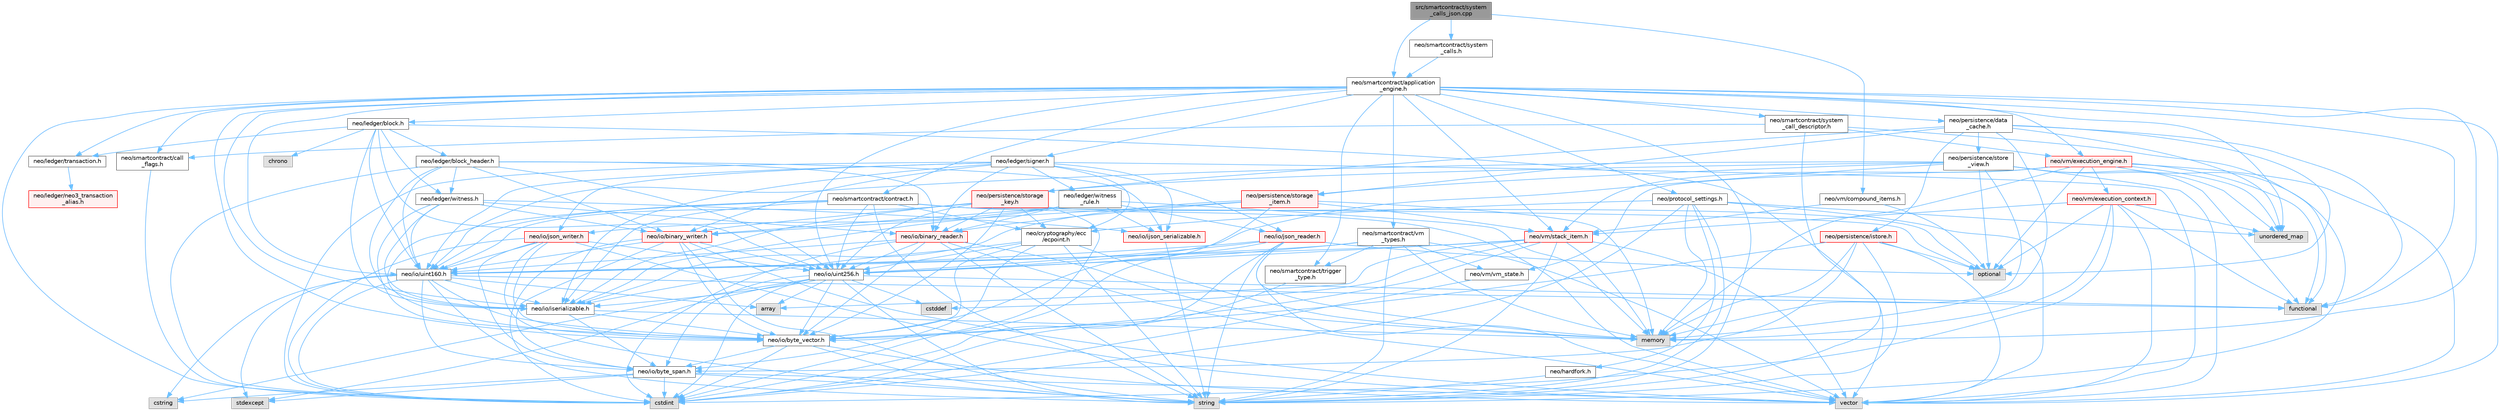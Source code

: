 digraph "src/smartcontract/system_calls_json.cpp"
{
 // LATEX_PDF_SIZE
  bgcolor="transparent";
  edge [fontname=Helvetica,fontsize=10,labelfontname=Helvetica,labelfontsize=10];
  node [fontname=Helvetica,fontsize=10,shape=box,height=0.2,width=0.4];
  Node1 [id="Node000001",label="src/smartcontract/system\l_calls_json.cpp",height=0.2,width=0.4,color="gray40", fillcolor="grey60", style="filled", fontcolor="black",tooltip=" "];
  Node1 -> Node2 [id="edge1_Node000001_Node000002",color="steelblue1",style="solid",tooltip=" "];
  Node2 [id="Node000002",label="neo/smartcontract/application\l_engine.h",height=0.2,width=0.4,color="grey40", fillcolor="white", style="filled",URL="$application__engine_8h.html",tooltip=" "];
  Node2 -> Node3 [id="edge2_Node000002_Node000003",color="steelblue1",style="solid",tooltip=" "];
  Node3 [id="Node000003",label="neo/io/byte_vector.h",height=0.2,width=0.4,color="grey40", fillcolor="white", style="filled",URL="$io_2byte__vector_8h.html",tooltip=" "];
  Node3 -> Node4 [id="edge3_Node000003_Node000004",color="steelblue1",style="solid",tooltip=" "];
  Node4 [id="Node000004",label="neo/io/byte_span.h",height=0.2,width=0.4,color="grey40", fillcolor="white", style="filled",URL="$io_2byte__span_8h.html",tooltip=" "];
  Node4 -> Node5 [id="edge4_Node000004_Node000005",color="steelblue1",style="solid",tooltip=" "];
  Node5 [id="Node000005",label="cstdint",height=0.2,width=0.4,color="grey60", fillcolor="#E0E0E0", style="filled",tooltip=" "];
  Node4 -> Node6 [id="edge5_Node000004_Node000006",color="steelblue1",style="solid",tooltip=" "];
  Node6 [id="Node000006",label="cstring",height=0.2,width=0.4,color="grey60", fillcolor="#E0E0E0", style="filled",tooltip=" "];
  Node4 -> Node7 [id="edge6_Node000004_Node000007",color="steelblue1",style="solid",tooltip=" "];
  Node7 [id="Node000007",label="stdexcept",height=0.2,width=0.4,color="grey60", fillcolor="#E0E0E0", style="filled",tooltip=" "];
  Node4 -> Node8 [id="edge7_Node000004_Node000008",color="steelblue1",style="solid",tooltip=" "];
  Node8 [id="Node000008",label="string",height=0.2,width=0.4,color="grey60", fillcolor="#E0E0E0", style="filled",tooltip=" "];
  Node4 -> Node9 [id="edge8_Node000004_Node000009",color="steelblue1",style="solid",tooltip=" "];
  Node9 [id="Node000009",label="vector",height=0.2,width=0.4,color="grey60", fillcolor="#E0E0E0", style="filled",tooltip=" "];
  Node3 -> Node5 [id="edge9_Node000003_Node000005",color="steelblue1",style="solid",tooltip=" "];
  Node3 -> Node8 [id="edge10_Node000003_Node000008",color="steelblue1",style="solid",tooltip=" "];
  Node3 -> Node9 [id="edge11_Node000003_Node000009",color="steelblue1",style="solid",tooltip=" "];
  Node2 -> Node10 [id="edge12_Node000002_Node000010",color="steelblue1",style="solid",tooltip=" "];
  Node10 [id="Node000010",label="neo/io/iserializable.h",height=0.2,width=0.4,color="grey40", fillcolor="white", style="filled",URL="$iserializable_8h.html",tooltip=" "];
  Node10 -> Node4 [id="edge13_Node000010_Node000004",color="steelblue1",style="solid",tooltip=" "];
  Node10 -> Node3 [id="edge14_Node000010_Node000003",color="steelblue1",style="solid",tooltip=" "];
  Node10 -> Node11 [id="edge15_Node000010_Node000011",color="steelblue1",style="solid",tooltip=" "];
  Node11 [id="Node000011",label="memory",height=0.2,width=0.4,color="grey60", fillcolor="#E0E0E0", style="filled",tooltip=" "];
  Node2 -> Node12 [id="edge16_Node000002_Node000012",color="steelblue1",style="solid",tooltip=" "];
  Node12 [id="Node000012",label="neo/io/uint160.h",height=0.2,width=0.4,color="grey40", fillcolor="white", style="filled",URL="$uint160_8h.html",tooltip=" "];
  Node12 -> Node4 [id="edge17_Node000012_Node000004",color="steelblue1",style="solid",tooltip=" "];
  Node12 -> Node3 [id="edge18_Node000012_Node000003",color="steelblue1",style="solid",tooltip=" "];
  Node12 -> Node10 [id="edge19_Node000012_Node000010",color="steelblue1",style="solid",tooltip=" "];
  Node12 -> Node13 [id="edge20_Node000012_Node000013",color="steelblue1",style="solid",tooltip=" "];
  Node13 [id="Node000013",label="array",height=0.2,width=0.4,color="grey60", fillcolor="#E0E0E0", style="filled",tooltip=" "];
  Node12 -> Node5 [id="edge21_Node000012_Node000005",color="steelblue1",style="solid",tooltip=" "];
  Node12 -> Node6 [id="edge22_Node000012_Node000006",color="steelblue1",style="solid",tooltip=" "];
  Node12 -> Node14 [id="edge23_Node000012_Node000014",color="steelblue1",style="solid",tooltip=" "];
  Node14 [id="Node000014",label="functional",height=0.2,width=0.4,color="grey60", fillcolor="#E0E0E0", style="filled",tooltip=" "];
  Node12 -> Node7 [id="edge24_Node000012_Node000007",color="steelblue1",style="solid",tooltip=" "];
  Node12 -> Node8 [id="edge25_Node000012_Node000008",color="steelblue1",style="solid",tooltip=" "];
  Node2 -> Node15 [id="edge26_Node000002_Node000015",color="steelblue1",style="solid",tooltip=" "];
  Node15 [id="Node000015",label="neo/io/uint256.h",height=0.2,width=0.4,color="grey40", fillcolor="white", style="filled",URL="$uint256_8h.html",tooltip=" "];
  Node15 -> Node4 [id="edge27_Node000015_Node000004",color="steelblue1",style="solid",tooltip=" "];
  Node15 -> Node3 [id="edge28_Node000015_Node000003",color="steelblue1",style="solid",tooltip=" "];
  Node15 -> Node10 [id="edge29_Node000015_Node000010",color="steelblue1",style="solid",tooltip=" "];
  Node15 -> Node13 [id="edge30_Node000015_Node000013",color="steelblue1",style="solid",tooltip=" "];
  Node15 -> Node16 [id="edge31_Node000015_Node000016",color="steelblue1",style="solid",tooltip=" "];
  Node16 [id="Node000016",label="cstddef",height=0.2,width=0.4,color="grey60", fillcolor="#E0E0E0", style="filled",tooltip=" "];
  Node15 -> Node5 [id="edge32_Node000015_Node000005",color="steelblue1",style="solid",tooltip=" "];
  Node15 -> Node6 [id="edge33_Node000015_Node000006",color="steelblue1",style="solid",tooltip=" "];
  Node15 -> Node14 [id="edge34_Node000015_Node000014",color="steelblue1",style="solid",tooltip=" "];
  Node15 -> Node7 [id="edge35_Node000015_Node000007",color="steelblue1",style="solid",tooltip=" "];
  Node15 -> Node8 [id="edge36_Node000015_Node000008",color="steelblue1",style="solid",tooltip=" "];
  Node2 -> Node17 [id="edge37_Node000002_Node000017",color="steelblue1",style="solid",tooltip=" "];
  Node17 [id="Node000017",label="neo/ledger/block.h",height=0.2,width=0.4,color="grey40", fillcolor="white", style="filled",URL="$ledger_2block_8h.html",tooltip=" "];
  Node17 -> Node10 [id="edge38_Node000017_Node000010",color="steelblue1",style="solid",tooltip=" "];
  Node17 -> Node12 [id="edge39_Node000017_Node000012",color="steelblue1",style="solid",tooltip=" "];
  Node17 -> Node15 [id="edge40_Node000017_Node000015",color="steelblue1",style="solid",tooltip=" "];
  Node17 -> Node18 [id="edge41_Node000017_Node000018",color="steelblue1",style="solid",tooltip=" "];
  Node18 [id="Node000018",label="neo/ledger/block_header.h",height=0.2,width=0.4,color="grey40", fillcolor="white", style="filled",URL="$block__header_8h.html",tooltip=" "];
  Node18 -> Node19 [id="edge42_Node000018_Node000019",color="steelblue1",style="solid",tooltip=" "];
  Node19 [id="Node000019",label="neo/io/binary_reader.h",height=0.2,width=0.4,color="red", fillcolor="#FFF0F0", style="filled",URL="$binary__reader_8h.html",tooltip=" "];
  Node19 -> Node3 [id="edge43_Node000019_Node000003",color="steelblue1",style="solid",tooltip=" "];
  Node19 -> Node12 [id="edge44_Node000019_Node000012",color="steelblue1",style="solid",tooltip=" "];
  Node19 -> Node15 [id="edge45_Node000019_Node000015",color="steelblue1",style="solid",tooltip=" "];
  Node19 -> Node5 [id="edge46_Node000019_Node000005",color="steelblue1",style="solid",tooltip=" "];
  Node19 -> Node11 [id="edge47_Node000019_Node000011",color="steelblue1",style="solid",tooltip=" "];
  Node19 -> Node8 [id="edge48_Node000019_Node000008",color="steelblue1",style="solid",tooltip=" "];
  Node19 -> Node9 [id="edge49_Node000019_Node000009",color="steelblue1",style="solid",tooltip=" "];
  Node18 -> Node24 [id="edge50_Node000018_Node000024",color="steelblue1",style="solid",tooltip=" "];
  Node24 [id="Node000024",label="neo/io/binary_writer.h",height=0.2,width=0.4,color="red", fillcolor="#FFF0F0", style="filled",URL="$binary__writer_8h.html",tooltip=" "];
  Node24 -> Node4 [id="edge51_Node000024_Node000004",color="steelblue1",style="solid",tooltip=" "];
  Node24 -> Node3 [id="edge52_Node000024_Node000003",color="steelblue1",style="solid",tooltip=" "];
  Node24 -> Node12 [id="edge53_Node000024_Node000012",color="steelblue1",style="solid",tooltip=" "];
  Node24 -> Node15 [id="edge54_Node000024_Node000015",color="steelblue1",style="solid",tooltip=" "];
  Node24 -> Node5 [id="edge55_Node000024_Node000005",color="steelblue1",style="solid",tooltip=" "];
  Node24 -> Node8 [id="edge56_Node000024_Node000008",color="steelblue1",style="solid",tooltip=" "];
  Node24 -> Node9 [id="edge57_Node000024_Node000009",color="steelblue1",style="solid",tooltip=" "];
  Node18 -> Node26 [id="edge58_Node000018_Node000026",color="steelblue1",style="solid",tooltip=" "];
  Node26 [id="Node000026",label="neo/io/ijson_serializable.h",height=0.2,width=0.4,color="red", fillcolor="#FFF0F0", style="filled",URL="$ijson__serializable_8h.html",tooltip=" "];
  Node26 -> Node8 [id="edge59_Node000026_Node000008",color="steelblue1",style="solid",tooltip=" "];
  Node18 -> Node10 [id="edge60_Node000018_Node000010",color="steelblue1",style="solid",tooltip=" "];
  Node18 -> Node12 [id="edge61_Node000018_Node000012",color="steelblue1",style="solid",tooltip=" "];
  Node18 -> Node15 [id="edge62_Node000018_Node000015",color="steelblue1",style="solid",tooltip=" "];
  Node18 -> Node50 [id="edge63_Node000018_Node000050",color="steelblue1",style="solid",tooltip=" "];
  Node50 [id="Node000050",label="neo/ledger/witness.h",height=0.2,width=0.4,color="grey40", fillcolor="white", style="filled",URL="$ledger_2witness_8h.html",tooltip=" "];
  Node50 -> Node19 [id="edge64_Node000050_Node000019",color="steelblue1",style="solid",tooltip=" "];
  Node50 -> Node24 [id="edge65_Node000050_Node000024",color="steelblue1",style="solid",tooltip=" "];
  Node50 -> Node3 [id="edge66_Node000050_Node000003",color="steelblue1",style="solid",tooltip=" "];
  Node50 -> Node26 [id="edge67_Node000050_Node000026",color="steelblue1",style="solid",tooltip=" "];
  Node50 -> Node10 [id="edge68_Node000050_Node000010",color="steelblue1",style="solid",tooltip=" "];
  Node50 -> Node12 [id="edge69_Node000050_Node000012",color="steelblue1",style="solid",tooltip=" "];
  Node18 -> Node5 [id="edge70_Node000018_Node000005",color="steelblue1",style="solid",tooltip=" "];
  Node17 -> Node51 [id="edge71_Node000017_Node000051",color="steelblue1",style="solid",tooltip=" "];
  Node51 [id="Node000051",label="neo/ledger/transaction.h",height=0.2,width=0.4,color="grey40", fillcolor="white", style="filled",URL="$ledger_2transaction_8h.html",tooltip=" "];
  Node51 -> Node52 [id="edge72_Node000051_Node000052",color="steelblue1",style="solid",tooltip=" "];
  Node52 [id="Node000052",label="neo/ledger/neo3_transaction\l_alias.h",height=0.2,width=0.4,color="red", fillcolor="#FFF0F0", style="filled",URL="$neo3__transaction__alias_8h.html",tooltip=" "];
  Node17 -> Node50 [id="edge73_Node000017_Node000050",color="steelblue1",style="solid",tooltip=" "];
  Node17 -> Node66 [id="edge74_Node000017_Node000066",color="steelblue1",style="solid",tooltip=" "];
  Node66 [id="Node000066",label="chrono",height=0.2,width=0.4,color="grey60", fillcolor="#E0E0E0", style="filled",tooltip=" "];
  Node17 -> Node9 [id="edge75_Node000017_Node000009",color="steelblue1",style="solid",tooltip=" "];
  Node2 -> Node55 [id="edge76_Node000002_Node000055",color="steelblue1",style="solid",tooltip=" "];
  Node55 [id="Node000055",label="neo/ledger/signer.h",height=0.2,width=0.4,color="grey40", fillcolor="white", style="filled",URL="$signer_8h.html",tooltip=" "];
  Node55 -> Node56 [id="edge77_Node000055_Node000056",color="steelblue1",style="solid",tooltip=" "];
  Node56 [id="Node000056",label="neo/cryptography/ecc\l/ecpoint.h",height=0.2,width=0.4,color="grey40", fillcolor="white", style="filled",URL="$ecpoint_8h.html",tooltip=" "];
  Node56 -> Node4 [id="edge78_Node000056_Node000004",color="steelblue1",style="solid",tooltip=" "];
  Node56 -> Node3 [id="edge79_Node000056_Node000003",color="steelblue1",style="solid",tooltip=" "];
  Node56 -> Node10 [id="edge80_Node000056_Node000010",color="steelblue1",style="solid",tooltip=" "];
  Node56 -> Node15 [id="edge81_Node000056_Node000015",color="steelblue1",style="solid",tooltip=" "];
  Node56 -> Node11 [id="edge82_Node000056_Node000011",color="steelblue1",style="solid",tooltip=" "];
  Node56 -> Node8 [id="edge83_Node000056_Node000008",color="steelblue1",style="solid",tooltip=" "];
  Node55 -> Node19 [id="edge84_Node000055_Node000019",color="steelblue1",style="solid",tooltip=" "];
  Node55 -> Node24 [id="edge85_Node000055_Node000024",color="steelblue1",style="solid",tooltip=" "];
  Node55 -> Node26 [id="edge86_Node000055_Node000026",color="steelblue1",style="solid",tooltip=" "];
  Node55 -> Node10 [id="edge87_Node000055_Node000010",color="steelblue1",style="solid",tooltip=" "];
  Node55 -> Node57 [id="edge88_Node000055_Node000057",color="steelblue1",style="solid",tooltip=" "];
  Node57 [id="Node000057",label="neo/io/json_reader.h",height=0.2,width=0.4,color="red", fillcolor="#FFF0F0", style="filled",URL="$json__reader_8h.html",tooltip=" "];
  Node57 -> Node3 [id="edge89_Node000057_Node000003",color="steelblue1",style="solid",tooltip=" "];
  Node57 -> Node12 [id="edge90_Node000057_Node000012",color="steelblue1",style="solid",tooltip=" "];
  Node57 -> Node15 [id="edge91_Node000057_Node000015",color="steelblue1",style="solid",tooltip=" "];
  Node57 -> Node5 [id="edge92_Node000057_Node000005",color="steelblue1",style="solid",tooltip=" "];
  Node57 -> Node11 [id="edge93_Node000057_Node000011",color="steelblue1",style="solid",tooltip=" "];
  Node57 -> Node58 [id="edge94_Node000057_Node000058",color="steelblue1",style="solid",tooltip=" "];
  Node58 [id="Node000058",label="optional",height=0.2,width=0.4,color="grey60", fillcolor="#E0E0E0", style="filled",tooltip=" "];
  Node57 -> Node8 [id="edge95_Node000057_Node000008",color="steelblue1",style="solid",tooltip=" "];
  Node57 -> Node9 [id="edge96_Node000057_Node000009",color="steelblue1",style="solid",tooltip=" "];
  Node55 -> Node59 [id="edge97_Node000055_Node000059",color="steelblue1",style="solid",tooltip=" "];
  Node59 [id="Node000059",label="neo/io/json_writer.h",height=0.2,width=0.4,color="red", fillcolor="#FFF0F0", style="filled",URL="$json__writer_8h.html",tooltip=" "];
  Node59 -> Node4 [id="edge98_Node000059_Node000004",color="steelblue1",style="solid",tooltip=" "];
  Node59 -> Node3 [id="edge99_Node000059_Node000003",color="steelblue1",style="solid",tooltip=" "];
  Node59 -> Node12 [id="edge100_Node000059_Node000012",color="steelblue1",style="solid",tooltip=" "];
  Node59 -> Node15 [id="edge101_Node000059_Node000015",color="steelblue1",style="solid",tooltip=" "];
  Node59 -> Node5 [id="edge102_Node000059_Node000005",color="steelblue1",style="solid",tooltip=" "];
  Node59 -> Node8 [id="edge103_Node000059_Node000008",color="steelblue1",style="solid",tooltip=" "];
  Node59 -> Node9 [id="edge104_Node000059_Node000009",color="steelblue1",style="solid",tooltip=" "];
  Node55 -> Node12 [id="edge105_Node000055_Node000012",color="steelblue1",style="solid",tooltip=" "];
  Node55 -> Node60 [id="edge106_Node000055_Node000060",color="steelblue1",style="solid",tooltip=" "];
  Node60 [id="Node000060",label="neo/ledger/witness\l_rule.h",height=0.2,width=0.4,color="grey40", fillcolor="white", style="filled",URL="$witness__rule_8h.html",tooltip=" "];
  Node60 -> Node19 [id="edge107_Node000060_Node000019",color="steelblue1",style="solid",tooltip=" "];
  Node60 -> Node24 [id="edge108_Node000060_Node000024",color="steelblue1",style="solid",tooltip=" "];
  Node60 -> Node26 [id="edge109_Node000060_Node000026",color="steelblue1",style="solid",tooltip=" "];
  Node60 -> Node10 [id="edge110_Node000060_Node000010",color="steelblue1",style="solid",tooltip=" "];
  Node60 -> Node57 [id="edge111_Node000060_Node000057",color="steelblue1",style="solid",tooltip=" "];
  Node60 -> Node59 [id="edge112_Node000060_Node000059",color="steelblue1",style="solid",tooltip=" "];
  Node60 -> Node11 [id="edge113_Node000060_Node000011",color="steelblue1",style="solid",tooltip=" "];
  Node55 -> Node5 [id="edge114_Node000055_Node000005",color="steelblue1",style="solid",tooltip=" "];
  Node55 -> Node9 [id="edge115_Node000055_Node000009",color="steelblue1",style="solid",tooltip=" "];
  Node2 -> Node51 [id="edge116_Node000002_Node000051",color="steelblue1",style="solid",tooltip=" "];
  Node2 -> Node67 [id="edge117_Node000002_Node000067",color="steelblue1",style="solid",tooltip=" "];
  Node67 [id="Node000067",label="neo/persistence/data\l_cache.h",height=0.2,width=0.4,color="grey40", fillcolor="white", style="filled",URL="$data__cache_8h.html",tooltip=" "];
  Node67 -> Node68 [id="edge118_Node000067_Node000068",color="steelblue1",style="solid",tooltip=" "];
  Node68 [id="Node000068",label="neo/persistence/istore.h",height=0.2,width=0.4,color="red", fillcolor="#FFF0F0", style="filled",URL="$istore_8h.html",tooltip=" "];
  Node68 -> Node4 [id="edge119_Node000068_Node000004",color="steelblue1",style="solid",tooltip=" "];
  Node68 -> Node3 [id="edge120_Node000068_Node000003",color="steelblue1",style="solid",tooltip=" "];
  Node68 -> Node11 [id="edge121_Node000068_Node000011",color="steelblue1",style="solid",tooltip=" "];
  Node68 -> Node58 [id="edge122_Node000068_Node000058",color="steelblue1",style="solid",tooltip=" "];
  Node68 -> Node8 [id="edge123_Node000068_Node000008",color="steelblue1",style="solid",tooltip=" "];
  Node68 -> Node9 [id="edge124_Node000068_Node000009",color="steelblue1",style="solid",tooltip=" "];
  Node67 -> Node69 [id="edge125_Node000067_Node000069",color="steelblue1",style="solid",tooltip=" "];
  Node69 [id="Node000069",label="neo/persistence/storage\l_item.h",height=0.2,width=0.4,color="red", fillcolor="#FFF0F0", style="filled",URL="$persistence_2storage__item_8h.html",tooltip=" "];
  Node69 -> Node19 [id="edge126_Node000069_Node000019",color="steelblue1",style="solid",tooltip=" "];
  Node69 -> Node24 [id="edge127_Node000069_Node000024",color="steelblue1",style="solid",tooltip=" "];
  Node69 -> Node3 [id="edge128_Node000069_Node000003",color="steelblue1",style="solid",tooltip=" "];
  Node69 -> Node10 [id="edge129_Node000069_Node000010",color="steelblue1",style="solid",tooltip=" "];
  Node69 -> Node70 [id="edge130_Node000069_Node000070",color="steelblue1",style="solid",tooltip=" "];
  Node70 [id="Node000070",label="neo/vm/stack_item.h",height=0.2,width=0.4,color="red", fillcolor="#FFF0F0", style="filled",URL="$stack__item_8h.html",tooltip=" "];
  Node70 -> Node3 [id="edge131_Node000070_Node000003",color="steelblue1",style="solid",tooltip=" "];
  Node70 -> Node12 [id="edge132_Node000070_Node000012",color="steelblue1",style="solid",tooltip=" "];
  Node70 -> Node15 [id="edge133_Node000070_Node000015",color="steelblue1",style="solid",tooltip=" "];
  Node70 -> Node13 [id="edge134_Node000070_Node000013",color="steelblue1",style="solid",tooltip=" "];
  Node70 -> Node16 [id="edge135_Node000070_Node000016",color="steelblue1",style="solid",tooltip=" "];
  Node70 -> Node11 [id="edge136_Node000070_Node000011",color="steelblue1",style="solid",tooltip=" "];
  Node70 -> Node8 [id="edge137_Node000070_Node000008",color="steelblue1",style="solid",tooltip=" "];
  Node70 -> Node9 [id="edge138_Node000070_Node000009",color="steelblue1",style="solid",tooltip=" "];
  Node69 -> Node11 [id="edge139_Node000069_Node000011",color="steelblue1",style="solid",tooltip=" "];
  Node67 -> Node75 [id="edge140_Node000067_Node000075",color="steelblue1",style="solid",tooltip=" "];
  Node75 [id="Node000075",label="neo/persistence/storage\l_key.h",height=0.2,width=0.4,color="red", fillcolor="#FFF0F0", style="filled",URL="$persistence_2storage__key_8h.html",tooltip=" "];
  Node75 -> Node56 [id="edge141_Node000075_Node000056",color="steelblue1",style="solid",tooltip=" "];
  Node75 -> Node19 [id="edge142_Node000075_Node000019",color="steelblue1",style="solid",tooltip=" "];
  Node75 -> Node24 [id="edge143_Node000075_Node000024",color="steelblue1",style="solid",tooltip=" "];
  Node75 -> Node3 [id="edge144_Node000075_Node000003",color="steelblue1",style="solid",tooltip=" "];
  Node75 -> Node10 [id="edge145_Node000075_Node000010",color="steelblue1",style="solid",tooltip=" "];
  Node75 -> Node12 [id="edge146_Node000075_Node000012",color="steelblue1",style="solid",tooltip=" "];
  Node75 -> Node15 [id="edge147_Node000075_Node000015",color="steelblue1",style="solid",tooltip=" "];
  Node75 -> Node5 [id="edge148_Node000075_Node000005",color="steelblue1",style="solid",tooltip=" "];
  Node75 -> Node58 [id="edge149_Node000075_Node000058",color="steelblue1",style="solid",tooltip=" "];
  Node67 -> Node78 [id="edge150_Node000067_Node000078",color="steelblue1",style="solid",tooltip=" "];
  Node78 [id="Node000078",label="neo/persistence/store\l_view.h",height=0.2,width=0.4,color="grey40", fillcolor="white", style="filled",URL="$store__view_8h.html",tooltip=" "];
  Node78 -> Node12 [id="edge151_Node000078_Node000012",color="steelblue1",style="solid",tooltip=" "];
  Node78 -> Node15 [id="edge152_Node000078_Node000015",color="steelblue1",style="solid",tooltip=" "];
  Node78 -> Node69 [id="edge153_Node000078_Node000069",color="steelblue1",style="solid",tooltip=" "];
  Node78 -> Node75 [id="edge154_Node000078_Node000075",color="steelblue1",style="solid",tooltip=" "];
  Node78 -> Node14 [id="edge155_Node000078_Node000014",color="steelblue1",style="solid",tooltip=" "];
  Node78 -> Node11 [id="edge156_Node000078_Node000011",color="steelblue1",style="solid",tooltip=" "];
  Node78 -> Node58 [id="edge157_Node000078_Node000058",color="steelblue1",style="solid",tooltip=" "];
  Node78 -> Node37 [id="edge158_Node000078_Node000037",color="steelblue1",style="solid",tooltip=" "];
  Node37 [id="Node000037",label="unordered_map",height=0.2,width=0.4,color="grey60", fillcolor="#E0E0E0", style="filled",tooltip=" "];
  Node78 -> Node9 [id="edge159_Node000078_Node000009",color="steelblue1",style="solid",tooltip=" "];
  Node67 -> Node14 [id="edge160_Node000067_Node000014",color="steelblue1",style="solid",tooltip=" "];
  Node67 -> Node11 [id="edge161_Node000067_Node000011",color="steelblue1",style="solid",tooltip=" "];
  Node67 -> Node58 [id="edge162_Node000067_Node000058",color="steelblue1",style="solid",tooltip=" "];
  Node67 -> Node37 [id="edge163_Node000067_Node000037",color="steelblue1",style="solid",tooltip=" "];
  Node2 -> Node79 [id="edge164_Node000002_Node000079",color="steelblue1",style="solid",tooltip=" "];
  Node79 [id="Node000079",label="neo/protocol_settings.h",height=0.2,width=0.4,color="grey40", fillcolor="white", style="filled",URL="$protocol__settings_8h.html",tooltip=" "];
  Node79 -> Node56 [id="edge165_Node000079_Node000056",color="steelblue1",style="solid",tooltip=" "];
  Node79 -> Node80 [id="edge166_Node000079_Node000080",color="steelblue1",style="solid",tooltip=" "];
  Node80 [id="Node000080",label="neo/hardfork.h",height=0.2,width=0.4,color="grey40", fillcolor="white", style="filled",URL="$hardfork_8h.html",tooltip="Hardfork enumeration for Neo protocol upgrades."];
  Node80 -> Node8 [id="edge167_Node000080_Node000008",color="steelblue1",style="solid",tooltip=" "];
  Node79 -> Node5 [id="edge168_Node000079_Node000005",color="steelblue1",style="solid",tooltip=" "];
  Node79 -> Node11 [id="edge169_Node000079_Node000011",color="steelblue1",style="solid",tooltip=" "];
  Node79 -> Node8 [id="edge170_Node000079_Node000008",color="steelblue1",style="solid",tooltip=" "];
  Node79 -> Node37 [id="edge171_Node000079_Node000037",color="steelblue1",style="solid",tooltip=" "];
  Node79 -> Node9 [id="edge172_Node000079_Node000009",color="steelblue1",style="solid",tooltip=" "];
  Node2 -> Node81 [id="edge173_Node000002_Node000081",color="steelblue1",style="solid",tooltip=" "];
  Node81 [id="Node000081",label="neo/smartcontract/call\l_flags.h",height=0.2,width=0.4,color="grey40", fillcolor="white", style="filled",URL="$call__flags_8h.html",tooltip=" "];
  Node81 -> Node5 [id="edge174_Node000081_Node000005",color="steelblue1",style="solid",tooltip=" "];
  Node2 -> Node82 [id="edge175_Node000002_Node000082",color="steelblue1",style="solid",tooltip=" "];
  Node82 [id="Node000082",label="neo/smartcontract/contract.h",height=0.2,width=0.4,color="grey40", fillcolor="white", style="filled",URL="$contract_8h.html",tooltip=" "];
  Node82 -> Node56 [id="edge176_Node000082_Node000056",color="steelblue1",style="solid",tooltip=" "];
  Node82 -> Node3 [id="edge177_Node000082_Node000003",color="steelblue1",style="solid",tooltip=" "];
  Node82 -> Node10 [id="edge178_Node000082_Node000010",color="steelblue1",style="solid",tooltip=" "];
  Node82 -> Node12 [id="edge179_Node000082_Node000012",color="steelblue1",style="solid",tooltip=" "];
  Node82 -> Node15 [id="edge180_Node000082_Node000015",color="steelblue1",style="solid",tooltip=" "];
  Node82 -> Node58 [id="edge181_Node000082_Node000058",color="steelblue1",style="solid",tooltip=" "];
  Node82 -> Node8 [id="edge182_Node000082_Node000008",color="steelblue1",style="solid",tooltip=" "];
  Node82 -> Node9 [id="edge183_Node000082_Node000009",color="steelblue1",style="solid",tooltip=" "];
  Node2 -> Node83 [id="edge184_Node000002_Node000083",color="steelblue1",style="solid",tooltip=" "];
  Node83 [id="Node000083",label="neo/smartcontract/system\l_call_descriptor.h",height=0.2,width=0.4,color="grey40", fillcolor="white", style="filled",URL="$system__call__descriptor_8h.html",tooltip=" "];
  Node83 -> Node81 [id="edge185_Node000083_Node000081",color="steelblue1",style="solid",tooltip=" "];
  Node83 -> Node84 [id="edge186_Node000083_Node000084",color="steelblue1",style="solid",tooltip=" "];
  Node84 [id="Node000084",label="neo/vm/execution_engine.h",height=0.2,width=0.4,color="red", fillcolor="#FFF0F0", style="filled",URL="$execution__engine_8h.html",tooltip=" "];
  Node84 -> Node85 [id="edge187_Node000084_Node000085",color="steelblue1",style="solid",tooltip=" "];
  Node85 [id="Node000085",label="neo/vm/execution_context.h",height=0.2,width=0.4,color="red", fillcolor="#FFF0F0", style="filled",URL="$execution__context_8h.html",tooltip=" "];
  Node85 -> Node70 [id="edge188_Node000085_Node000070",color="steelblue1",style="solid",tooltip=" "];
  Node85 -> Node5 [id="edge189_Node000085_Node000005",color="steelblue1",style="solid",tooltip=" "];
  Node85 -> Node14 [id="edge190_Node000085_Node000014",color="steelblue1",style="solid",tooltip=" "];
  Node85 -> Node11 [id="edge191_Node000085_Node000011",color="steelblue1",style="solid",tooltip=" "];
  Node85 -> Node58 [id="edge192_Node000085_Node000058",color="steelblue1",style="solid",tooltip=" "];
  Node85 -> Node37 [id="edge193_Node000085_Node000037",color="steelblue1",style="solid",tooltip=" "];
  Node85 -> Node9 [id="edge194_Node000085_Node000009",color="steelblue1",style="solid",tooltip=" "];
  Node84 -> Node70 [id="edge195_Node000084_Node000070",color="steelblue1",style="solid",tooltip=" "];
  Node84 -> Node97 [id="edge196_Node000084_Node000097",color="steelblue1",style="solid",tooltip=" "];
  Node97 [id="Node000097",label="neo/vm/vm_state.h",height=0.2,width=0.4,color="grey40", fillcolor="white", style="filled",URL="$vm__state_8h.html",tooltip=" "];
  Node97 -> Node5 [id="edge197_Node000097_Node000005",color="steelblue1",style="solid",tooltip=" "];
  Node84 -> Node14 [id="edge198_Node000084_Node000014",color="steelblue1",style="solid",tooltip=" "];
  Node84 -> Node11 [id="edge199_Node000084_Node000011",color="steelblue1",style="solid",tooltip=" "];
  Node84 -> Node58 [id="edge200_Node000084_Node000058",color="steelblue1",style="solid",tooltip=" "];
  Node84 -> Node8 [id="edge201_Node000084_Node000008",color="steelblue1",style="solid",tooltip=" "];
  Node84 -> Node37 [id="edge202_Node000084_Node000037",color="steelblue1",style="solid",tooltip=" "];
  Node84 -> Node9 [id="edge203_Node000084_Node000009",color="steelblue1",style="solid",tooltip=" "];
  Node83 -> Node14 [id="edge204_Node000083_Node000014",color="steelblue1",style="solid",tooltip=" "];
  Node83 -> Node8 [id="edge205_Node000083_Node000008",color="steelblue1",style="solid",tooltip=" "];
  Node2 -> Node98 [id="edge206_Node000002_Node000098",color="steelblue1",style="solid",tooltip=" "];
  Node98 [id="Node000098",label="neo/smartcontract/trigger\l_type.h",height=0.2,width=0.4,color="grey40", fillcolor="white", style="filled",URL="$trigger__type_8h.html",tooltip=" "];
  Node98 -> Node5 [id="edge207_Node000098_Node000005",color="steelblue1",style="solid",tooltip=" "];
  Node2 -> Node99 [id="edge208_Node000002_Node000099",color="steelblue1",style="solid",tooltip=" "];
  Node99 [id="Node000099",label="neo/smartcontract/vm\l_types.h",height=0.2,width=0.4,color="grey40", fillcolor="white", style="filled",URL="$vm__types_8h.html",tooltip=" "];
  Node99 -> Node12 [id="edge209_Node000099_Node000012",color="steelblue1",style="solid",tooltip=" "];
  Node99 -> Node15 [id="edge210_Node000099_Node000015",color="steelblue1",style="solid",tooltip=" "];
  Node99 -> Node98 [id="edge211_Node000099_Node000098",color="steelblue1",style="solid",tooltip=" "];
  Node99 -> Node97 [id="edge212_Node000099_Node000097",color="steelblue1",style="solid",tooltip=" "];
  Node99 -> Node11 [id="edge213_Node000099_Node000011",color="steelblue1",style="solid",tooltip=" "];
  Node99 -> Node8 [id="edge214_Node000099_Node000008",color="steelblue1",style="solid",tooltip=" "];
  Node99 -> Node9 [id="edge215_Node000099_Node000009",color="steelblue1",style="solid",tooltip=" "];
  Node2 -> Node84 [id="edge216_Node000002_Node000084",color="steelblue1",style="solid",tooltip=" "];
  Node2 -> Node70 [id="edge217_Node000002_Node000070",color="steelblue1",style="solid",tooltip=" "];
  Node2 -> Node5 [id="edge218_Node000002_Node000005",color="steelblue1",style="solid",tooltip=" "];
  Node2 -> Node14 [id="edge219_Node000002_Node000014",color="steelblue1",style="solid",tooltip=" "];
  Node2 -> Node11 [id="edge220_Node000002_Node000011",color="steelblue1",style="solid",tooltip=" "];
  Node2 -> Node8 [id="edge221_Node000002_Node000008",color="steelblue1",style="solid",tooltip=" "];
  Node2 -> Node37 [id="edge222_Node000002_Node000037",color="steelblue1",style="solid",tooltip=" "];
  Node2 -> Node9 [id="edge223_Node000002_Node000009",color="steelblue1",style="solid",tooltip=" "];
  Node1 -> Node100 [id="edge224_Node000001_Node000100",color="steelblue1",style="solid",tooltip=" "];
  Node100 [id="Node000100",label="neo/smartcontract/system\l_calls.h",height=0.2,width=0.4,color="grey40", fillcolor="white", style="filled",URL="$system__calls_8h.html",tooltip=" "];
  Node100 -> Node2 [id="edge225_Node000100_Node000002",color="steelblue1",style="solid",tooltip=" "];
  Node1 -> Node101 [id="edge226_Node000001_Node000101",color="steelblue1",style="solid",tooltip=" "];
  Node101 [id="Node000101",label="neo/vm/compound_items.h",height=0.2,width=0.4,color="grey40", fillcolor="white", style="filled",URL="$compound__items_8h.html",tooltip=" "];
  Node101 -> Node70 [id="edge227_Node000101_Node000070",color="steelblue1",style="solid",tooltip=" "];
  Node101 -> Node58 [id="edge228_Node000101_Node000058",color="steelblue1",style="solid",tooltip=" "];
}
